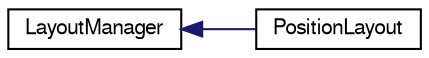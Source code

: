 digraph G
{
  edge [fontname="FreeSans",fontsize="10",labelfontname="FreeSans",labelfontsize="10"];
  node [fontname="FreeSans",fontsize="10",shape=record];
  rankdir="LR";
  Node1 [label="LayoutManager",height=0.2,width=0.4,color="black", fillcolor="white", style="filled",URL="$class_layout_manager.html"];
  Node1 -> Node2 [dir="back",color="midnightblue",fontsize="10",style="solid",fontname="FreeSans"];
  Node2 [label="PositionLayout",height=0.2,width=0.4,color="black", fillcolor="white", style="filled",URL="$classorg_1_1octave_1_1graphics_1_1_position_layout.html"];
}
